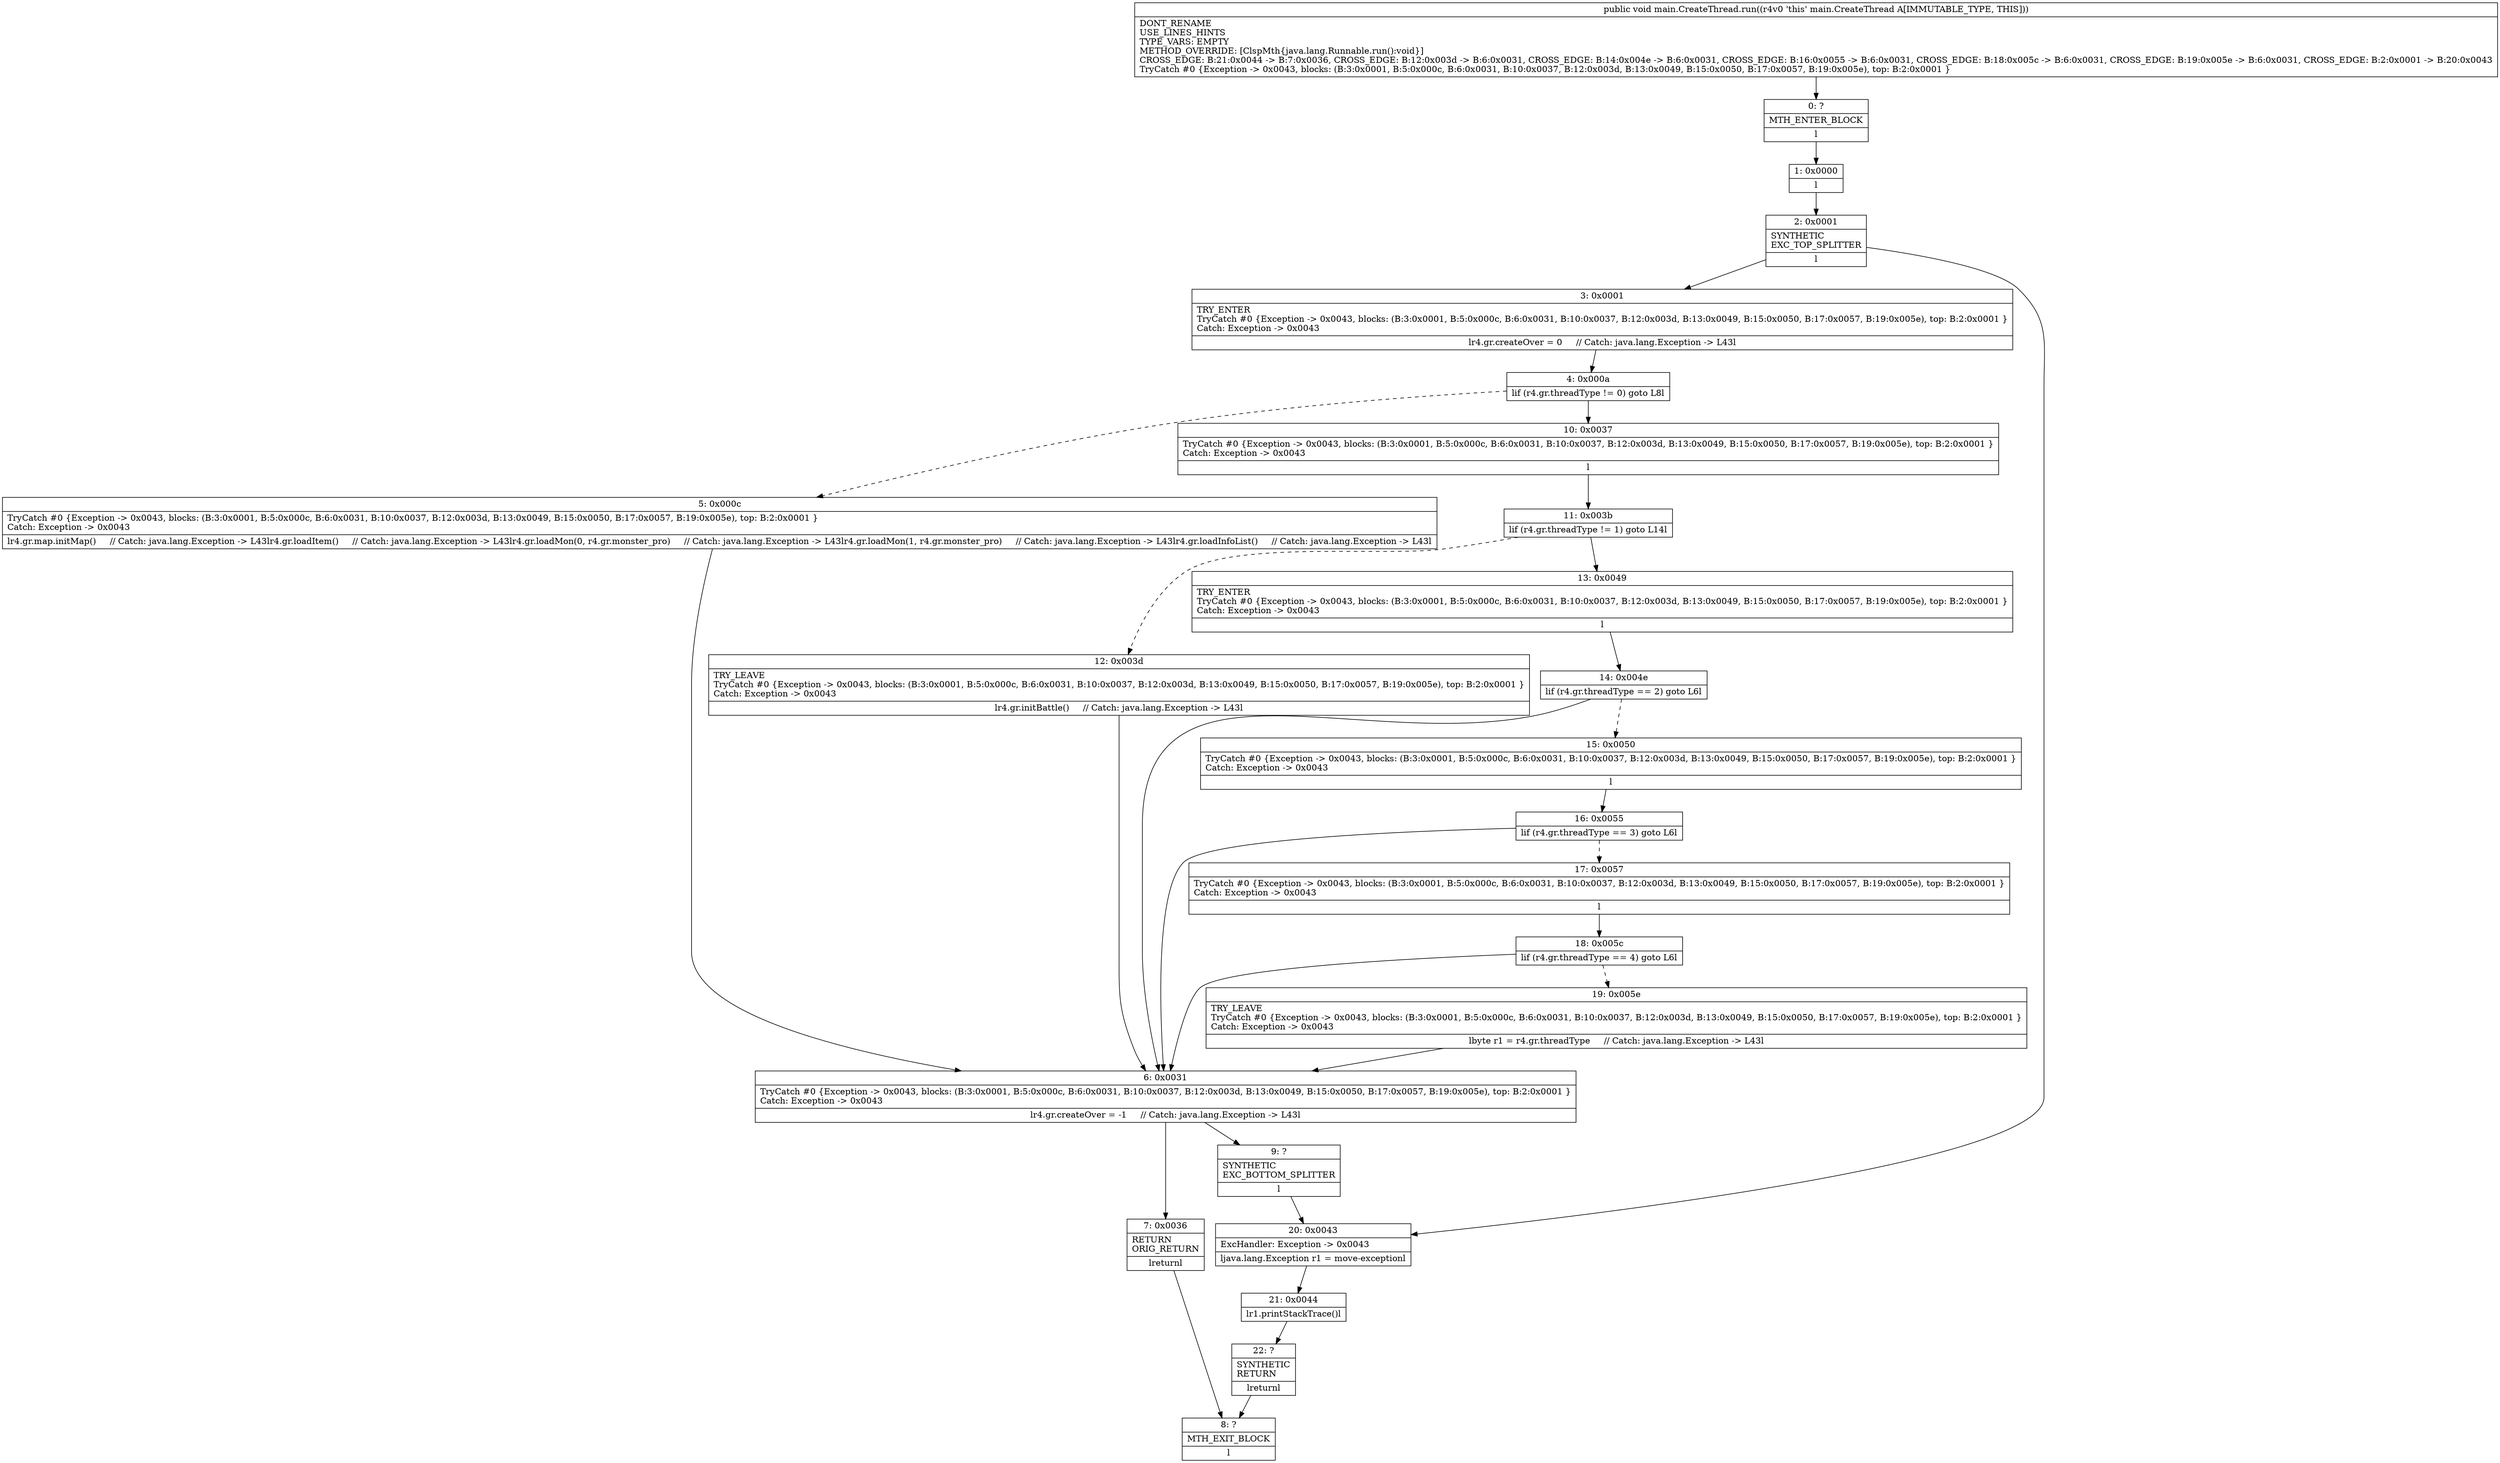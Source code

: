 digraph "CFG formain.CreateThread.run()V" {
Node_0 [shape=record,label="{0\:\ ?|MTH_ENTER_BLOCK\l|l}"];
Node_1 [shape=record,label="{1\:\ 0x0000|l}"];
Node_2 [shape=record,label="{2\:\ 0x0001|SYNTHETIC\lEXC_TOP_SPLITTER\l|l}"];
Node_3 [shape=record,label="{3\:\ 0x0001|TRY_ENTER\lTryCatch #0 \{Exception \-\> 0x0043, blocks: (B:3:0x0001, B:5:0x000c, B:6:0x0031, B:10:0x0037, B:12:0x003d, B:13:0x0049, B:15:0x0050, B:17:0x0057, B:19:0x005e), top: B:2:0x0001 \}\lCatch: Exception \-\> 0x0043\l|lr4.gr.createOver = 0     \/\/ Catch: java.lang.Exception \-\> L43l}"];
Node_4 [shape=record,label="{4\:\ 0x000a|lif (r4.gr.threadType != 0) goto L8l}"];
Node_5 [shape=record,label="{5\:\ 0x000c|TryCatch #0 \{Exception \-\> 0x0043, blocks: (B:3:0x0001, B:5:0x000c, B:6:0x0031, B:10:0x0037, B:12:0x003d, B:13:0x0049, B:15:0x0050, B:17:0x0057, B:19:0x005e), top: B:2:0x0001 \}\lCatch: Exception \-\> 0x0043\l|lr4.gr.map.initMap()     \/\/ Catch: java.lang.Exception \-\> L43lr4.gr.loadItem()     \/\/ Catch: java.lang.Exception \-\> L43lr4.gr.loadMon(0, r4.gr.monster_pro)     \/\/ Catch: java.lang.Exception \-\> L43lr4.gr.loadMon(1, r4.gr.monster_pro)     \/\/ Catch: java.lang.Exception \-\> L43lr4.gr.loadInfoList()     \/\/ Catch: java.lang.Exception \-\> L43l}"];
Node_6 [shape=record,label="{6\:\ 0x0031|TryCatch #0 \{Exception \-\> 0x0043, blocks: (B:3:0x0001, B:5:0x000c, B:6:0x0031, B:10:0x0037, B:12:0x003d, B:13:0x0049, B:15:0x0050, B:17:0x0057, B:19:0x005e), top: B:2:0x0001 \}\lCatch: Exception \-\> 0x0043\l|lr4.gr.createOver = \-1     \/\/ Catch: java.lang.Exception \-\> L43l}"];
Node_7 [shape=record,label="{7\:\ 0x0036|RETURN\lORIG_RETURN\l|lreturnl}"];
Node_8 [shape=record,label="{8\:\ ?|MTH_EXIT_BLOCK\l|l}"];
Node_9 [shape=record,label="{9\:\ ?|SYNTHETIC\lEXC_BOTTOM_SPLITTER\l|l}"];
Node_10 [shape=record,label="{10\:\ 0x0037|TryCatch #0 \{Exception \-\> 0x0043, blocks: (B:3:0x0001, B:5:0x000c, B:6:0x0031, B:10:0x0037, B:12:0x003d, B:13:0x0049, B:15:0x0050, B:17:0x0057, B:19:0x005e), top: B:2:0x0001 \}\lCatch: Exception \-\> 0x0043\l|l}"];
Node_11 [shape=record,label="{11\:\ 0x003b|lif (r4.gr.threadType != 1) goto L14l}"];
Node_12 [shape=record,label="{12\:\ 0x003d|TRY_LEAVE\lTryCatch #0 \{Exception \-\> 0x0043, blocks: (B:3:0x0001, B:5:0x000c, B:6:0x0031, B:10:0x0037, B:12:0x003d, B:13:0x0049, B:15:0x0050, B:17:0x0057, B:19:0x005e), top: B:2:0x0001 \}\lCatch: Exception \-\> 0x0043\l|lr4.gr.initBattle()     \/\/ Catch: java.lang.Exception \-\> L43l}"];
Node_13 [shape=record,label="{13\:\ 0x0049|TRY_ENTER\lTryCatch #0 \{Exception \-\> 0x0043, blocks: (B:3:0x0001, B:5:0x000c, B:6:0x0031, B:10:0x0037, B:12:0x003d, B:13:0x0049, B:15:0x0050, B:17:0x0057, B:19:0x005e), top: B:2:0x0001 \}\lCatch: Exception \-\> 0x0043\l|l}"];
Node_14 [shape=record,label="{14\:\ 0x004e|lif (r4.gr.threadType == 2) goto L6l}"];
Node_15 [shape=record,label="{15\:\ 0x0050|TryCatch #0 \{Exception \-\> 0x0043, blocks: (B:3:0x0001, B:5:0x000c, B:6:0x0031, B:10:0x0037, B:12:0x003d, B:13:0x0049, B:15:0x0050, B:17:0x0057, B:19:0x005e), top: B:2:0x0001 \}\lCatch: Exception \-\> 0x0043\l|l}"];
Node_16 [shape=record,label="{16\:\ 0x0055|lif (r4.gr.threadType == 3) goto L6l}"];
Node_17 [shape=record,label="{17\:\ 0x0057|TryCatch #0 \{Exception \-\> 0x0043, blocks: (B:3:0x0001, B:5:0x000c, B:6:0x0031, B:10:0x0037, B:12:0x003d, B:13:0x0049, B:15:0x0050, B:17:0x0057, B:19:0x005e), top: B:2:0x0001 \}\lCatch: Exception \-\> 0x0043\l|l}"];
Node_18 [shape=record,label="{18\:\ 0x005c|lif (r4.gr.threadType == 4) goto L6l}"];
Node_19 [shape=record,label="{19\:\ 0x005e|TRY_LEAVE\lTryCatch #0 \{Exception \-\> 0x0043, blocks: (B:3:0x0001, B:5:0x000c, B:6:0x0031, B:10:0x0037, B:12:0x003d, B:13:0x0049, B:15:0x0050, B:17:0x0057, B:19:0x005e), top: B:2:0x0001 \}\lCatch: Exception \-\> 0x0043\l|lbyte r1 = r4.gr.threadType     \/\/ Catch: java.lang.Exception \-\> L43l}"];
Node_20 [shape=record,label="{20\:\ 0x0043|ExcHandler: Exception \-\> 0x0043\l|ljava.lang.Exception r1 = move\-exceptionl}"];
Node_21 [shape=record,label="{21\:\ 0x0044|lr1.printStackTrace()l}"];
Node_22 [shape=record,label="{22\:\ ?|SYNTHETIC\lRETURN\l|lreturnl}"];
MethodNode[shape=record,label="{public void main.CreateThread.run((r4v0 'this' main.CreateThread A[IMMUTABLE_TYPE, THIS]))  | DONT_RENAME\lUSE_LINES_HINTS\lTYPE_VARS: EMPTY\lMETHOD_OVERRIDE: [ClspMth\{java.lang.Runnable.run():void\}]\lCROSS_EDGE: B:21:0x0044 \-\> B:7:0x0036, CROSS_EDGE: B:12:0x003d \-\> B:6:0x0031, CROSS_EDGE: B:14:0x004e \-\> B:6:0x0031, CROSS_EDGE: B:16:0x0055 \-\> B:6:0x0031, CROSS_EDGE: B:18:0x005c \-\> B:6:0x0031, CROSS_EDGE: B:19:0x005e \-\> B:6:0x0031, CROSS_EDGE: B:2:0x0001 \-\> B:20:0x0043\lTryCatch #0 \{Exception \-\> 0x0043, blocks: (B:3:0x0001, B:5:0x000c, B:6:0x0031, B:10:0x0037, B:12:0x003d, B:13:0x0049, B:15:0x0050, B:17:0x0057, B:19:0x005e), top: B:2:0x0001 \}\l}"];
MethodNode -> Node_0;
Node_0 -> Node_1;
Node_1 -> Node_2;
Node_2 -> Node_3;
Node_2 -> Node_20;
Node_3 -> Node_4;
Node_4 -> Node_5[style=dashed];
Node_4 -> Node_10;
Node_5 -> Node_6;
Node_6 -> Node_7;
Node_6 -> Node_9;
Node_7 -> Node_8;
Node_9 -> Node_20;
Node_10 -> Node_11;
Node_11 -> Node_12[style=dashed];
Node_11 -> Node_13;
Node_12 -> Node_6;
Node_13 -> Node_14;
Node_14 -> Node_6;
Node_14 -> Node_15[style=dashed];
Node_15 -> Node_16;
Node_16 -> Node_6;
Node_16 -> Node_17[style=dashed];
Node_17 -> Node_18;
Node_18 -> Node_6;
Node_18 -> Node_19[style=dashed];
Node_19 -> Node_6;
Node_20 -> Node_21;
Node_21 -> Node_22;
Node_22 -> Node_8;
}

